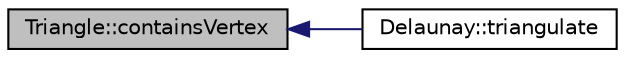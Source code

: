 digraph "Triangle::containsVertex"
{
  edge [fontname="Helvetica",fontsize="10",labelfontname="Helvetica",labelfontsize="10"];
  node [fontname="Helvetica",fontsize="10",shape=record];
  rankdir="LR";
  Node1 [label="Triangle::containsVertex",height=0.2,width=0.4,color="black", fillcolor="grey75", style="filled", fontcolor="black"];
  Node1 -> Node2 [dir="back",color="midnightblue",fontsize="10",style="solid"];
  Node2 [label="Delaunay::triangulate",height=0.2,width=0.4,color="black", fillcolor="white", style="filled",URL="$class_delaunay.html#a97f07ff9e702dd4592fe353805a9f82c"];
}
